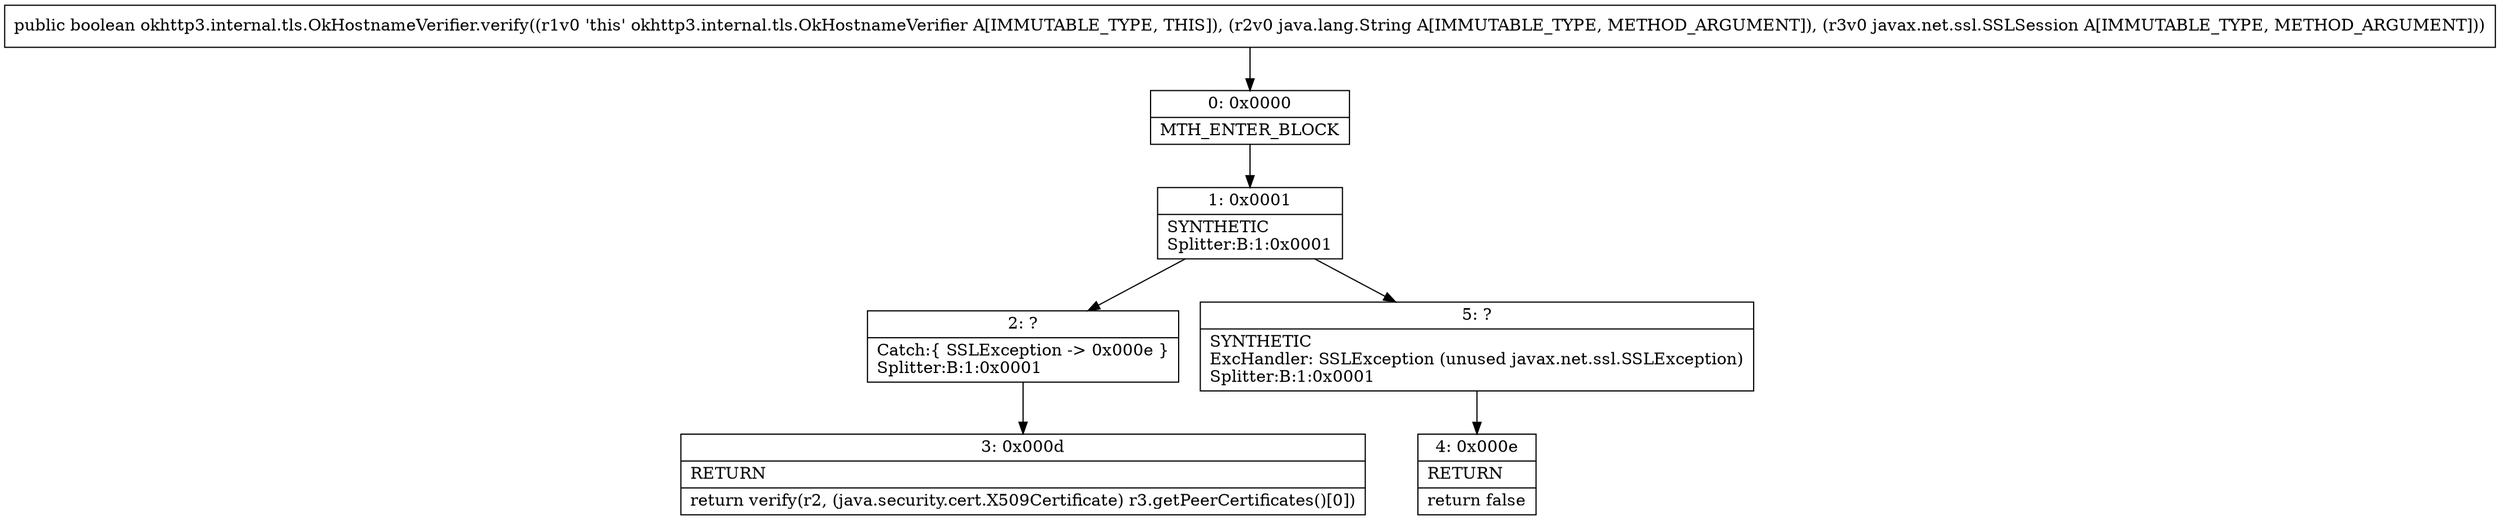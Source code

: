 digraph "CFG forokhttp3.internal.tls.OkHostnameVerifier.verify(Ljava\/lang\/String;Ljavax\/net\/ssl\/SSLSession;)Z" {
Node_0 [shape=record,label="{0\:\ 0x0000|MTH_ENTER_BLOCK\l}"];
Node_1 [shape=record,label="{1\:\ 0x0001|SYNTHETIC\lSplitter:B:1:0x0001\l}"];
Node_2 [shape=record,label="{2\:\ ?|Catch:\{ SSLException \-\> 0x000e \}\lSplitter:B:1:0x0001\l}"];
Node_3 [shape=record,label="{3\:\ 0x000d|RETURN\l|return verify(r2, (java.security.cert.X509Certificate) r3.getPeerCertificates()[0])\l}"];
Node_4 [shape=record,label="{4\:\ 0x000e|RETURN\l|return false\l}"];
Node_5 [shape=record,label="{5\:\ ?|SYNTHETIC\lExcHandler: SSLException (unused javax.net.ssl.SSLException)\lSplitter:B:1:0x0001\l}"];
MethodNode[shape=record,label="{public boolean okhttp3.internal.tls.OkHostnameVerifier.verify((r1v0 'this' okhttp3.internal.tls.OkHostnameVerifier A[IMMUTABLE_TYPE, THIS]), (r2v0 java.lang.String A[IMMUTABLE_TYPE, METHOD_ARGUMENT]), (r3v0 javax.net.ssl.SSLSession A[IMMUTABLE_TYPE, METHOD_ARGUMENT])) }"];
MethodNode -> Node_0;
Node_0 -> Node_1;
Node_1 -> Node_2;
Node_1 -> Node_5;
Node_2 -> Node_3;
Node_5 -> Node_4;
}

